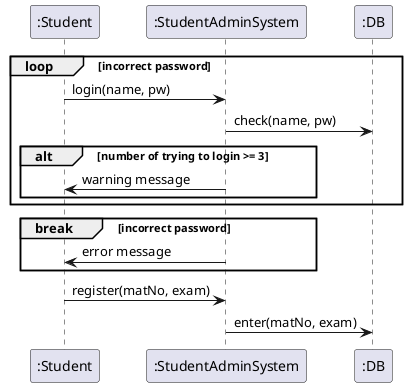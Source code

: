 @startuml part1_20
' left to right direction
' skinparam classAttributeIconSize 0

participant ":Student" as Student order 10
participant ":StudentAdminSystem" as SAS order 20
participant ":DB" as DB order 30

loop incorrect password
    Student -> SAS: login(name, pw)
    SAS -> DB : check(name, pw)
    alt number of trying to login >= 3
        SAS -> Student: warning message
    end
end

break incorrect password
    SAS -> Student: error message
end

Student -> SAS : register(matNo, exam)
SAS -> DB : enter(matNo, exam)

@enduml